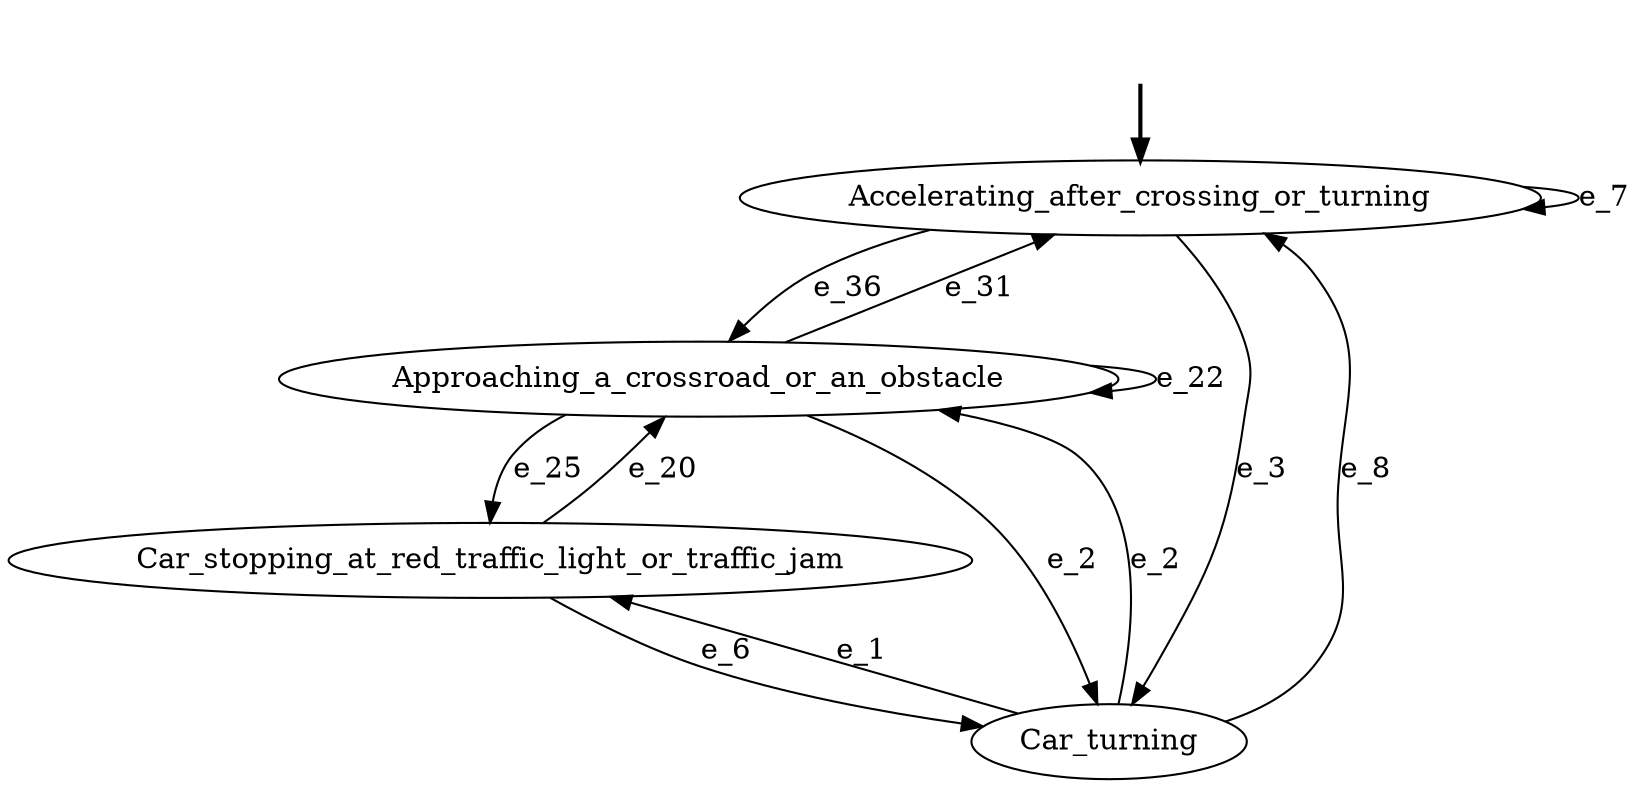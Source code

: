 digraph {
	fake [style=invisible]
	Car_stopping_at_red_traffic_light_or_traffic_jam
	Approaching_a_crossroad_or_an_obstacle
	Accelerating_after_crossing_or_turning [root=true]
	Car_turning
	fake -> Accelerating_after_crossing_or_turning [style=bold]
	Car_turning -> Car_stopping_at_red_traffic_light_or_traffic_jam [label=e_1]
	Car_turning -> Approaching_a_crossroad_or_an_obstacle [label=e_2]
	Car_turning -> Accelerating_after_crossing_or_turning [label=e_8]
	Car_stopping_at_red_traffic_light_or_traffic_jam -> Car_turning [label=e_6]
	Car_stopping_at_red_traffic_light_or_traffic_jam -> Approaching_a_crossroad_or_an_obstacle [label=e_20]
	Approaching_a_crossroad_or_an_obstacle -> Car_turning [label=e_2]
	Approaching_a_crossroad_or_an_obstacle -> Car_stopping_at_red_traffic_light_or_traffic_jam [label=e_25]
	Approaching_a_crossroad_or_an_obstacle -> Approaching_a_crossroad_or_an_obstacle [label=e_22]
	Approaching_a_crossroad_or_an_obstacle -> Accelerating_after_crossing_or_turning [label=e_31]
	Accelerating_after_crossing_or_turning -> Car_turning [label=e_3]
	Accelerating_after_crossing_or_turning -> Approaching_a_crossroad_or_an_obstacle [label=e_36]
	Accelerating_after_crossing_or_turning -> Accelerating_after_crossing_or_turning [label=e_7]
}
